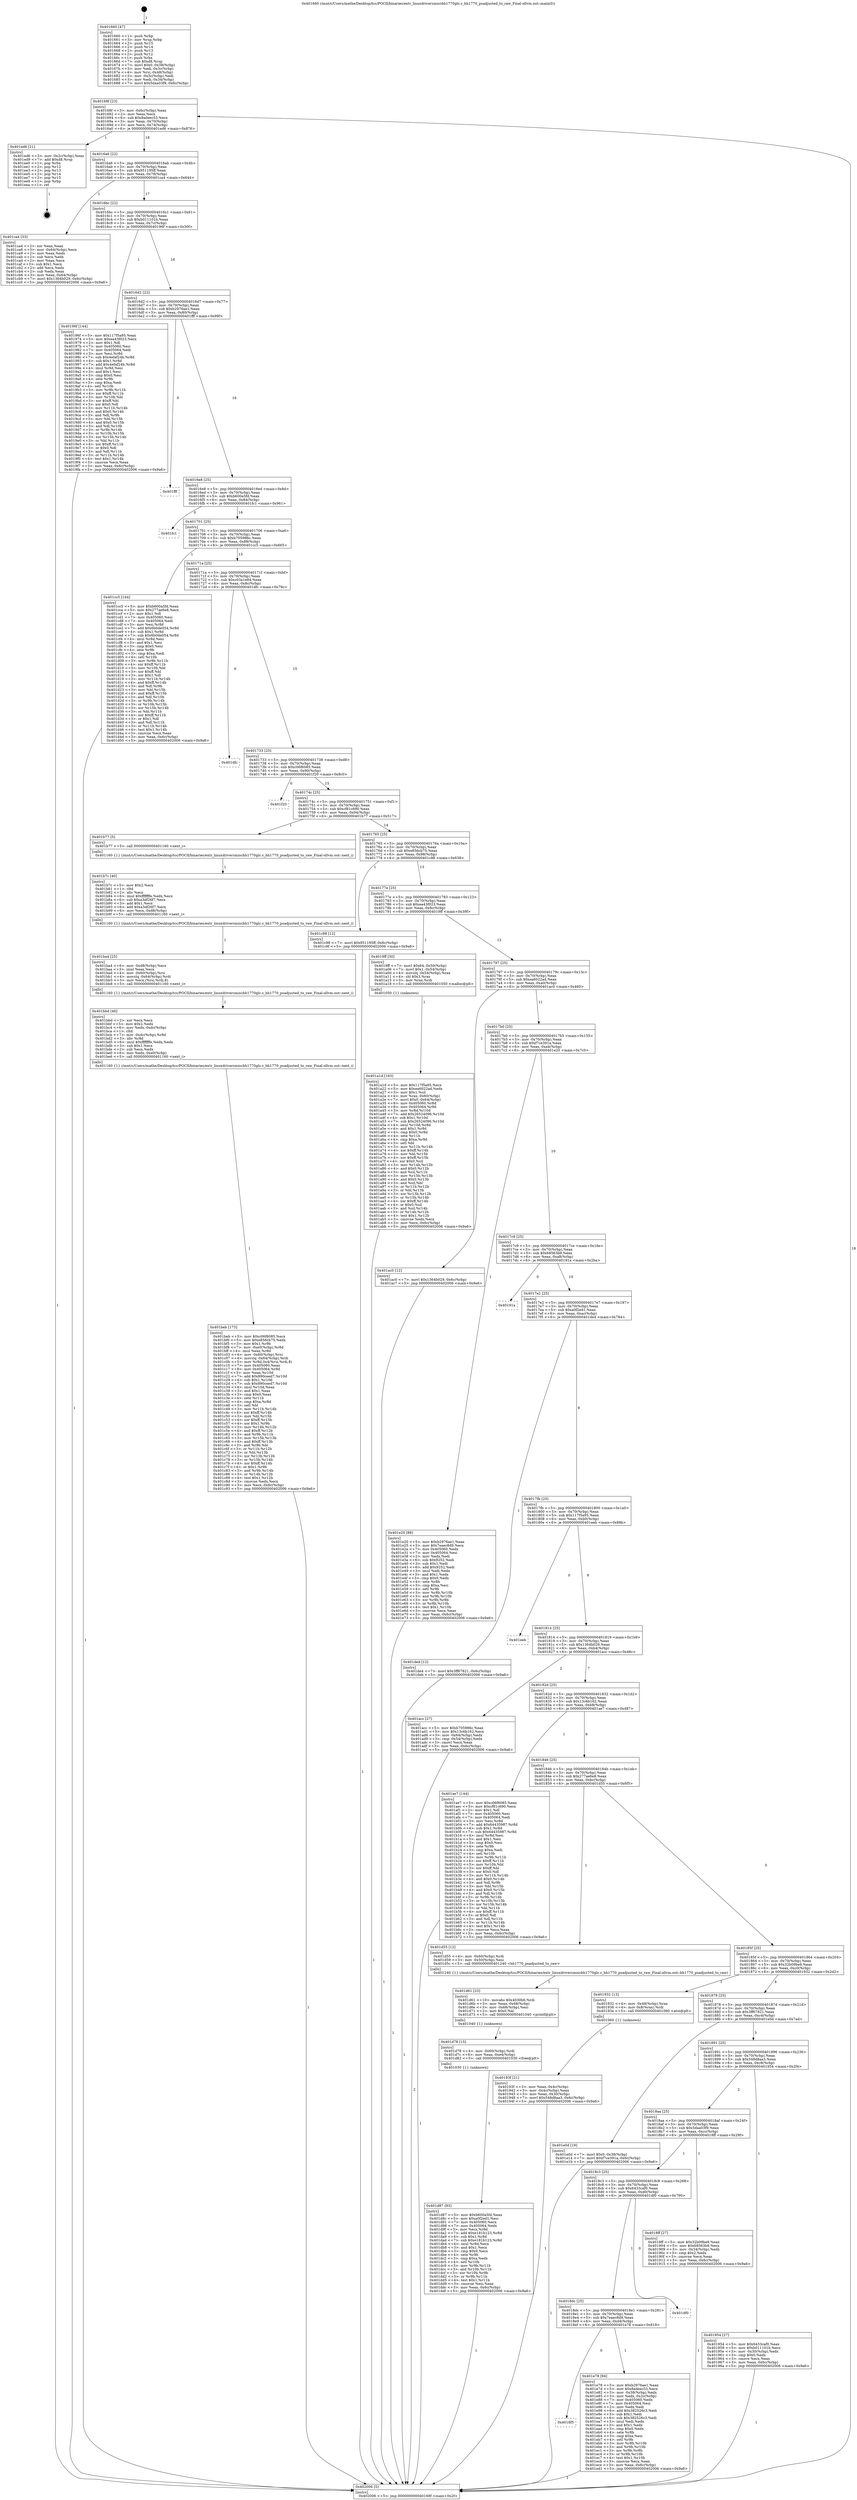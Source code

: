 digraph "0x401660" {
  label = "0x401660 (/mnt/c/Users/mathe/Desktop/tcc/POCII/binaries/extr_linuxdriversmiscbh1770glc.c_bh1770_psadjusted_to_raw_Final-ollvm.out::main(0))"
  labelloc = "t"
  node[shape=record]

  Entry [label="",width=0.3,height=0.3,shape=circle,fillcolor=black,style=filled]
  "0x40168f" [label="{
     0x40168f [23]\l
     | [instrs]\l
     &nbsp;&nbsp;0x40168f \<+3\>: mov -0x6c(%rbp),%eax\l
     &nbsp;&nbsp;0x401692 \<+2\>: mov %eax,%ecx\l
     &nbsp;&nbsp;0x401694 \<+6\>: sub $0x8adeec53,%ecx\l
     &nbsp;&nbsp;0x40169a \<+3\>: mov %eax,-0x70(%rbp)\l
     &nbsp;&nbsp;0x40169d \<+3\>: mov %ecx,-0x74(%rbp)\l
     &nbsp;&nbsp;0x4016a0 \<+6\>: je 0000000000401ed6 \<main+0x876\>\l
  }"]
  "0x401ed6" [label="{
     0x401ed6 [21]\l
     | [instrs]\l
     &nbsp;&nbsp;0x401ed6 \<+3\>: mov -0x2c(%rbp),%eax\l
     &nbsp;&nbsp;0x401ed9 \<+7\>: add $0xd8,%rsp\l
     &nbsp;&nbsp;0x401ee0 \<+1\>: pop %rbx\l
     &nbsp;&nbsp;0x401ee1 \<+2\>: pop %r12\l
     &nbsp;&nbsp;0x401ee3 \<+2\>: pop %r13\l
     &nbsp;&nbsp;0x401ee5 \<+2\>: pop %r14\l
     &nbsp;&nbsp;0x401ee7 \<+2\>: pop %r15\l
     &nbsp;&nbsp;0x401ee9 \<+1\>: pop %rbp\l
     &nbsp;&nbsp;0x401eea \<+1\>: ret\l
  }"]
  "0x4016a6" [label="{
     0x4016a6 [22]\l
     | [instrs]\l
     &nbsp;&nbsp;0x4016a6 \<+5\>: jmp 00000000004016ab \<main+0x4b\>\l
     &nbsp;&nbsp;0x4016ab \<+3\>: mov -0x70(%rbp),%eax\l
     &nbsp;&nbsp;0x4016ae \<+5\>: sub $0x951195ff,%eax\l
     &nbsp;&nbsp;0x4016b3 \<+3\>: mov %eax,-0x78(%rbp)\l
     &nbsp;&nbsp;0x4016b6 \<+6\>: je 0000000000401ca4 \<main+0x644\>\l
  }"]
  Exit [label="",width=0.3,height=0.3,shape=circle,fillcolor=black,style=filled,peripheries=2]
  "0x401ca4" [label="{
     0x401ca4 [33]\l
     | [instrs]\l
     &nbsp;&nbsp;0x401ca4 \<+2\>: xor %eax,%eax\l
     &nbsp;&nbsp;0x401ca6 \<+3\>: mov -0x64(%rbp),%ecx\l
     &nbsp;&nbsp;0x401ca9 \<+2\>: mov %eax,%edx\l
     &nbsp;&nbsp;0x401cab \<+2\>: sub %ecx,%edx\l
     &nbsp;&nbsp;0x401cad \<+2\>: mov %eax,%ecx\l
     &nbsp;&nbsp;0x401caf \<+3\>: sub $0x1,%ecx\l
     &nbsp;&nbsp;0x401cb2 \<+2\>: add %ecx,%edx\l
     &nbsp;&nbsp;0x401cb4 \<+2\>: sub %edx,%eax\l
     &nbsp;&nbsp;0x401cb6 \<+3\>: mov %eax,-0x64(%rbp)\l
     &nbsp;&nbsp;0x401cb9 \<+7\>: movl $0x1364b029,-0x6c(%rbp)\l
     &nbsp;&nbsp;0x401cc0 \<+5\>: jmp 0000000000402006 \<main+0x9a6\>\l
  }"]
  "0x4016bc" [label="{
     0x4016bc [22]\l
     | [instrs]\l
     &nbsp;&nbsp;0x4016bc \<+5\>: jmp 00000000004016c1 \<main+0x61\>\l
     &nbsp;&nbsp;0x4016c1 \<+3\>: mov -0x70(%rbp),%eax\l
     &nbsp;&nbsp;0x4016c4 \<+5\>: sub $0xb011101b,%eax\l
     &nbsp;&nbsp;0x4016c9 \<+3\>: mov %eax,-0x7c(%rbp)\l
     &nbsp;&nbsp;0x4016cc \<+6\>: je 000000000040196f \<main+0x30f\>\l
  }"]
  "0x4018f5" [label="{
     0x4018f5\l
  }", style=dashed]
  "0x40196f" [label="{
     0x40196f [144]\l
     | [instrs]\l
     &nbsp;&nbsp;0x40196f \<+5\>: mov $0x117f5a95,%eax\l
     &nbsp;&nbsp;0x401974 \<+5\>: mov $0xea43f023,%ecx\l
     &nbsp;&nbsp;0x401979 \<+2\>: mov $0x1,%dl\l
     &nbsp;&nbsp;0x40197b \<+7\>: mov 0x405060,%esi\l
     &nbsp;&nbsp;0x401982 \<+7\>: mov 0x405064,%edi\l
     &nbsp;&nbsp;0x401989 \<+3\>: mov %esi,%r8d\l
     &nbsp;&nbsp;0x40198c \<+7\>: sub $0x4efaf24b,%r8d\l
     &nbsp;&nbsp;0x401993 \<+4\>: sub $0x1,%r8d\l
     &nbsp;&nbsp;0x401997 \<+7\>: add $0x4efaf24b,%r8d\l
     &nbsp;&nbsp;0x40199e \<+4\>: imul %r8d,%esi\l
     &nbsp;&nbsp;0x4019a2 \<+3\>: and $0x1,%esi\l
     &nbsp;&nbsp;0x4019a5 \<+3\>: cmp $0x0,%esi\l
     &nbsp;&nbsp;0x4019a8 \<+4\>: sete %r9b\l
     &nbsp;&nbsp;0x4019ac \<+3\>: cmp $0xa,%edi\l
     &nbsp;&nbsp;0x4019af \<+4\>: setl %r10b\l
     &nbsp;&nbsp;0x4019b3 \<+3\>: mov %r9b,%r11b\l
     &nbsp;&nbsp;0x4019b6 \<+4\>: xor $0xff,%r11b\l
     &nbsp;&nbsp;0x4019ba \<+3\>: mov %r10b,%bl\l
     &nbsp;&nbsp;0x4019bd \<+3\>: xor $0xff,%bl\l
     &nbsp;&nbsp;0x4019c0 \<+3\>: xor $0x0,%dl\l
     &nbsp;&nbsp;0x4019c3 \<+3\>: mov %r11b,%r14b\l
     &nbsp;&nbsp;0x4019c6 \<+4\>: and $0x0,%r14b\l
     &nbsp;&nbsp;0x4019ca \<+3\>: and %dl,%r9b\l
     &nbsp;&nbsp;0x4019cd \<+3\>: mov %bl,%r15b\l
     &nbsp;&nbsp;0x4019d0 \<+4\>: and $0x0,%r15b\l
     &nbsp;&nbsp;0x4019d4 \<+3\>: and %dl,%r10b\l
     &nbsp;&nbsp;0x4019d7 \<+3\>: or %r9b,%r14b\l
     &nbsp;&nbsp;0x4019da \<+3\>: or %r10b,%r15b\l
     &nbsp;&nbsp;0x4019dd \<+3\>: xor %r15b,%r14b\l
     &nbsp;&nbsp;0x4019e0 \<+3\>: or %bl,%r11b\l
     &nbsp;&nbsp;0x4019e3 \<+4\>: xor $0xff,%r11b\l
     &nbsp;&nbsp;0x4019e7 \<+3\>: or $0x0,%dl\l
     &nbsp;&nbsp;0x4019ea \<+3\>: and %dl,%r11b\l
     &nbsp;&nbsp;0x4019ed \<+3\>: or %r11b,%r14b\l
     &nbsp;&nbsp;0x4019f0 \<+4\>: test $0x1,%r14b\l
     &nbsp;&nbsp;0x4019f4 \<+3\>: cmovne %ecx,%eax\l
     &nbsp;&nbsp;0x4019f7 \<+3\>: mov %eax,-0x6c(%rbp)\l
     &nbsp;&nbsp;0x4019fa \<+5\>: jmp 0000000000402006 \<main+0x9a6\>\l
  }"]
  "0x4016d2" [label="{
     0x4016d2 [22]\l
     | [instrs]\l
     &nbsp;&nbsp;0x4016d2 \<+5\>: jmp 00000000004016d7 \<main+0x77\>\l
     &nbsp;&nbsp;0x4016d7 \<+3\>: mov -0x70(%rbp),%eax\l
     &nbsp;&nbsp;0x4016da \<+5\>: sub $0xb2976ae1,%eax\l
     &nbsp;&nbsp;0x4016df \<+3\>: mov %eax,-0x80(%rbp)\l
     &nbsp;&nbsp;0x4016e2 \<+6\>: je 0000000000401fff \<main+0x99f\>\l
  }"]
  "0x401e78" [label="{
     0x401e78 [94]\l
     | [instrs]\l
     &nbsp;&nbsp;0x401e78 \<+5\>: mov $0xb2976ae1,%eax\l
     &nbsp;&nbsp;0x401e7d \<+5\>: mov $0x8adeec53,%ecx\l
     &nbsp;&nbsp;0x401e82 \<+3\>: mov -0x38(%rbp),%edx\l
     &nbsp;&nbsp;0x401e85 \<+3\>: mov %edx,-0x2c(%rbp)\l
     &nbsp;&nbsp;0x401e88 \<+7\>: mov 0x405060,%edx\l
     &nbsp;&nbsp;0x401e8f \<+7\>: mov 0x405064,%esi\l
     &nbsp;&nbsp;0x401e96 \<+2\>: mov %edx,%edi\l
     &nbsp;&nbsp;0x401e98 \<+6\>: add $0x382526c3,%edi\l
     &nbsp;&nbsp;0x401e9e \<+3\>: sub $0x1,%edi\l
     &nbsp;&nbsp;0x401ea1 \<+6\>: sub $0x382526c3,%edi\l
     &nbsp;&nbsp;0x401ea7 \<+3\>: imul %edi,%edx\l
     &nbsp;&nbsp;0x401eaa \<+3\>: and $0x1,%edx\l
     &nbsp;&nbsp;0x401ead \<+3\>: cmp $0x0,%edx\l
     &nbsp;&nbsp;0x401eb0 \<+4\>: sete %r8b\l
     &nbsp;&nbsp;0x401eb4 \<+3\>: cmp $0xa,%esi\l
     &nbsp;&nbsp;0x401eb7 \<+4\>: setl %r9b\l
     &nbsp;&nbsp;0x401ebb \<+3\>: mov %r8b,%r10b\l
     &nbsp;&nbsp;0x401ebe \<+3\>: and %r9b,%r10b\l
     &nbsp;&nbsp;0x401ec1 \<+3\>: xor %r9b,%r8b\l
     &nbsp;&nbsp;0x401ec4 \<+3\>: or %r8b,%r10b\l
     &nbsp;&nbsp;0x401ec7 \<+4\>: test $0x1,%r10b\l
     &nbsp;&nbsp;0x401ecb \<+3\>: cmovne %ecx,%eax\l
     &nbsp;&nbsp;0x401ece \<+3\>: mov %eax,-0x6c(%rbp)\l
     &nbsp;&nbsp;0x401ed1 \<+5\>: jmp 0000000000402006 \<main+0x9a6\>\l
  }"]
  "0x401fff" [label="{
     0x401fff\l
  }", style=dashed]
  "0x4016e8" [label="{
     0x4016e8 [25]\l
     | [instrs]\l
     &nbsp;&nbsp;0x4016e8 \<+5\>: jmp 00000000004016ed \<main+0x8d\>\l
     &nbsp;&nbsp;0x4016ed \<+3\>: mov -0x70(%rbp),%eax\l
     &nbsp;&nbsp;0x4016f0 \<+5\>: sub $0xb600a5fd,%eax\l
     &nbsp;&nbsp;0x4016f5 \<+6\>: mov %eax,-0x84(%rbp)\l
     &nbsp;&nbsp;0x4016fb \<+6\>: je 0000000000401fc1 \<main+0x961\>\l
  }"]
  "0x4018dc" [label="{
     0x4018dc [25]\l
     | [instrs]\l
     &nbsp;&nbsp;0x4018dc \<+5\>: jmp 00000000004018e1 \<main+0x281\>\l
     &nbsp;&nbsp;0x4018e1 \<+3\>: mov -0x70(%rbp),%eax\l
     &nbsp;&nbsp;0x4018e4 \<+5\>: sub $0x7eaec8d9,%eax\l
     &nbsp;&nbsp;0x4018e9 \<+6\>: mov %eax,-0xd4(%rbp)\l
     &nbsp;&nbsp;0x4018ef \<+6\>: je 0000000000401e78 \<main+0x818\>\l
  }"]
  "0x401fc1" [label="{
     0x401fc1\l
  }", style=dashed]
  "0x401701" [label="{
     0x401701 [25]\l
     | [instrs]\l
     &nbsp;&nbsp;0x401701 \<+5\>: jmp 0000000000401706 \<main+0xa6\>\l
     &nbsp;&nbsp;0x401706 \<+3\>: mov -0x70(%rbp),%eax\l
     &nbsp;&nbsp;0x401709 \<+5\>: sub $0xb705986c,%eax\l
     &nbsp;&nbsp;0x40170e \<+6\>: mov %eax,-0x88(%rbp)\l
     &nbsp;&nbsp;0x401714 \<+6\>: je 0000000000401cc5 \<main+0x665\>\l
  }"]
  "0x401df0" [label="{
     0x401df0\l
  }", style=dashed]
  "0x401cc5" [label="{
     0x401cc5 [144]\l
     | [instrs]\l
     &nbsp;&nbsp;0x401cc5 \<+5\>: mov $0xb600a5fd,%eax\l
     &nbsp;&nbsp;0x401cca \<+5\>: mov $0x277ae6e8,%ecx\l
     &nbsp;&nbsp;0x401ccf \<+2\>: mov $0x1,%dl\l
     &nbsp;&nbsp;0x401cd1 \<+7\>: mov 0x405060,%esi\l
     &nbsp;&nbsp;0x401cd8 \<+7\>: mov 0x405064,%edi\l
     &nbsp;&nbsp;0x401cdf \<+3\>: mov %esi,%r8d\l
     &nbsp;&nbsp;0x401ce2 \<+7\>: add $0x6b0de054,%r8d\l
     &nbsp;&nbsp;0x401ce9 \<+4\>: sub $0x1,%r8d\l
     &nbsp;&nbsp;0x401ced \<+7\>: sub $0x6b0de054,%r8d\l
     &nbsp;&nbsp;0x401cf4 \<+4\>: imul %r8d,%esi\l
     &nbsp;&nbsp;0x401cf8 \<+3\>: and $0x1,%esi\l
     &nbsp;&nbsp;0x401cfb \<+3\>: cmp $0x0,%esi\l
     &nbsp;&nbsp;0x401cfe \<+4\>: sete %r9b\l
     &nbsp;&nbsp;0x401d02 \<+3\>: cmp $0xa,%edi\l
     &nbsp;&nbsp;0x401d05 \<+4\>: setl %r10b\l
     &nbsp;&nbsp;0x401d09 \<+3\>: mov %r9b,%r11b\l
     &nbsp;&nbsp;0x401d0c \<+4\>: xor $0xff,%r11b\l
     &nbsp;&nbsp;0x401d10 \<+3\>: mov %r10b,%bl\l
     &nbsp;&nbsp;0x401d13 \<+3\>: xor $0xff,%bl\l
     &nbsp;&nbsp;0x401d16 \<+3\>: xor $0x1,%dl\l
     &nbsp;&nbsp;0x401d19 \<+3\>: mov %r11b,%r14b\l
     &nbsp;&nbsp;0x401d1c \<+4\>: and $0xff,%r14b\l
     &nbsp;&nbsp;0x401d20 \<+3\>: and %dl,%r9b\l
     &nbsp;&nbsp;0x401d23 \<+3\>: mov %bl,%r15b\l
     &nbsp;&nbsp;0x401d26 \<+4\>: and $0xff,%r15b\l
     &nbsp;&nbsp;0x401d2a \<+3\>: and %dl,%r10b\l
     &nbsp;&nbsp;0x401d2d \<+3\>: or %r9b,%r14b\l
     &nbsp;&nbsp;0x401d30 \<+3\>: or %r10b,%r15b\l
     &nbsp;&nbsp;0x401d33 \<+3\>: xor %r15b,%r14b\l
     &nbsp;&nbsp;0x401d36 \<+3\>: or %bl,%r11b\l
     &nbsp;&nbsp;0x401d39 \<+4\>: xor $0xff,%r11b\l
     &nbsp;&nbsp;0x401d3d \<+3\>: or $0x1,%dl\l
     &nbsp;&nbsp;0x401d40 \<+3\>: and %dl,%r11b\l
     &nbsp;&nbsp;0x401d43 \<+3\>: or %r11b,%r14b\l
     &nbsp;&nbsp;0x401d46 \<+4\>: test $0x1,%r14b\l
     &nbsp;&nbsp;0x401d4a \<+3\>: cmovne %ecx,%eax\l
     &nbsp;&nbsp;0x401d4d \<+3\>: mov %eax,-0x6c(%rbp)\l
     &nbsp;&nbsp;0x401d50 \<+5\>: jmp 0000000000402006 \<main+0x9a6\>\l
  }"]
  "0x40171a" [label="{
     0x40171a [25]\l
     | [instrs]\l
     &nbsp;&nbsp;0x40171a \<+5\>: jmp 000000000040171f \<main+0xbf\>\l
     &nbsp;&nbsp;0x40171f \<+3\>: mov -0x70(%rbp),%eax\l
     &nbsp;&nbsp;0x401722 \<+5\>: sub $0xc03a1e84,%eax\l
     &nbsp;&nbsp;0x401727 \<+6\>: mov %eax,-0x8c(%rbp)\l
     &nbsp;&nbsp;0x40172d \<+6\>: je 0000000000401dfc \<main+0x79c\>\l
  }"]
  "0x401d87" [label="{
     0x401d87 [93]\l
     | [instrs]\l
     &nbsp;&nbsp;0x401d87 \<+5\>: mov $0xb600a5fd,%eax\l
     &nbsp;&nbsp;0x401d8c \<+5\>: mov $0xa0f2ed1,%esi\l
     &nbsp;&nbsp;0x401d91 \<+7\>: mov 0x405060,%ecx\l
     &nbsp;&nbsp;0x401d98 \<+7\>: mov 0x405064,%edx\l
     &nbsp;&nbsp;0x401d9f \<+3\>: mov %ecx,%r8d\l
     &nbsp;&nbsp;0x401da2 \<+7\>: add $0xe181b123,%r8d\l
     &nbsp;&nbsp;0x401da9 \<+4\>: sub $0x1,%r8d\l
     &nbsp;&nbsp;0x401dad \<+7\>: sub $0xe181b123,%r8d\l
     &nbsp;&nbsp;0x401db4 \<+4\>: imul %r8d,%ecx\l
     &nbsp;&nbsp;0x401db8 \<+3\>: and $0x1,%ecx\l
     &nbsp;&nbsp;0x401dbb \<+3\>: cmp $0x0,%ecx\l
     &nbsp;&nbsp;0x401dbe \<+4\>: sete %r9b\l
     &nbsp;&nbsp;0x401dc2 \<+3\>: cmp $0xa,%edx\l
     &nbsp;&nbsp;0x401dc5 \<+4\>: setl %r10b\l
     &nbsp;&nbsp;0x401dc9 \<+3\>: mov %r9b,%r11b\l
     &nbsp;&nbsp;0x401dcc \<+3\>: and %r10b,%r11b\l
     &nbsp;&nbsp;0x401dcf \<+3\>: xor %r10b,%r9b\l
     &nbsp;&nbsp;0x401dd2 \<+3\>: or %r9b,%r11b\l
     &nbsp;&nbsp;0x401dd5 \<+4\>: test $0x1,%r11b\l
     &nbsp;&nbsp;0x401dd9 \<+3\>: cmovne %esi,%eax\l
     &nbsp;&nbsp;0x401ddc \<+3\>: mov %eax,-0x6c(%rbp)\l
     &nbsp;&nbsp;0x401ddf \<+5\>: jmp 0000000000402006 \<main+0x9a6\>\l
  }"]
  "0x401dfc" [label="{
     0x401dfc\l
  }", style=dashed]
  "0x401733" [label="{
     0x401733 [25]\l
     | [instrs]\l
     &nbsp;&nbsp;0x401733 \<+5\>: jmp 0000000000401738 \<main+0xd8\>\l
     &nbsp;&nbsp;0x401738 \<+3\>: mov -0x70(%rbp),%eax\l
     &nbsp;&nbsp;0x40173b \<+5\>: sub $0xc06f6085,%eax\l
     &nbsp;&nbsp;0x401740 \<+6\>: mov %eax,-0x90(%rbp)\l
     &nbsp;&nbsp;0x401746 \<+6\>: je 0000000000401f20 \<main+0x8c0\>\l
  }"]
  "0x401d78" [label="{
     0x401d78 [15]\l
     | [instrs]\l
     &nbsp;&nbsp;0x401d78 \<+4\>: mov -0x60(%rbp),%rdi\l
     &nbsp;&nbsp;0x401d7c \<+6\>: mov %eax,-0xe4(%rbp)\l
     &nbsp;&nbsp;0x401d82 \<+5\>: call 0000000000401030 \<free@plt\>\l
     | [calls]\l
     &nbsp;&nbsp;0x401030 \{1\} (unknown)\l
  }"]
  "0x401f20" [label="{
     0x401f20\l
  }", style=dashed]
  "0x40174c" [label="{
     0x40174c [25]\l
     | [instrs]\l
     &nbsp;&nbsp;0x40174c \<+5\>: jmp 0000000000401751 \<main+0xf1\>\l
     &nbsp;&nbsp;0x401751 \<+3\>: mov -0x70(%rbp),%eax\l
     &nbsp;&nbsp;0x401754 \<+5\>: sub $0xcf81c690,%eax\l
     &nbsp;&nbsp;0x401759 \<+6\>: mov %eax,-0x94(%rbp)\l
     &nbsp;&nbsp;0x40175f \<+6\>: je 0000000000401b77 \<main+0x517\>\l
  }"]
  "0x401d61" [label="{
     0x401d61 [23]\l
     | [instrs]\l
     &nbsp;&nbsp;0x401d61 \<+10\>: movabs $0x4030b6,%rdi\l
     &nbsp;&nbsp;0x401d6b \<+3\>: mov %eax,-0x68(%rbp)\l
     &nbsp;&nbsp;0x401d6e \<+3\>: mov -0x68(%rbp),%esi\l
     &nbsp;&nbsp;0x401d71 \<+2\>: mov $0x0,%al\l
     &nbsp;&nbsp;0x401d73 \<+5\>: call 0000000000401040 \<printf@plt\>\l
     | [calls]\l
     &nbsp;&nbsp;0x401040 \{1\} (unknown)\l
  }"]
  "0x401b77" [label="{
     0x401b77 [5]\l
     | [instrs]\l
     &nbsp;&nbsp;0x401b77 \<+5\>: call 0000000000401160 \<next_i\>\l
     | [calls]\l
     &nbsp;&nbsp;0x401160 \{1\} (/mnt/c/Users/mathe/Desktop/tcc/POCII/binaries/extr_linuxdriversmiscbh1770glc.c_bh1770_psadjusted_to_raw_Final-ollvm.out::next_i)\l
  }"]
  "0x401765" [label="{
     0x401765 [25]\l
     | [instrs]\l
     &nbsp;&nbsp;0x401765 \<+5\>: jmp 000000000040176a \<main+0x10a\>\l
     &nbsp;&nbsp;0x40176a \<+3\>: mov -0x70(%rbp),%eax\l
     &nbsp;&nbsp;0x40176d \<+5\>: sub $0xe856cb75,%eax\l
     &nbsp;&nbsp;0x401772 \<+6\>: mov %eax,-0x98(%rbp)\l
     &nbsp;&nbsp;0x401778 \<+6\>: je 0000000000401c98 \<main+0x638\>\l
  }"]
  "0x401beb" [label="{
     0x401beb [173]\l
     | [instrs]\l
     &nbsp;&nbsp;0x401beb \<+5\>: mov $0xc06f6085,%ecx\l
     &nbsp;&nbsp;0x401bf0 \<+5\>: mov $0xe856cb75,%edx\l
     &nbsp;&nbsp;0x401bf5 \<+3\>: mov $0x1,%r9b\l
     &nbsp;&nbsp;0x401bf8 \<+7\>: mov -0xe0(%rbp),%r8d\l
     &nbsp;&nbsp;0x401bff \<+4\>: imul %eax,%r8d\l
     &nbsp;&nbsp;0x401c03 \<+4\>: mov -0x60(%rbp),%rsi\l
     &nbsp;&nbsp;0x401c07 \<+4\>: movslq -0x64(%rbp),%rdi\l
     &nbsp;&nbsp;0x401c0b \<+5\>: mov %r8d,0x4(%rsi,%rdi,8)\l
     &nbsp;&nbsp;0x401c10 \<+7\>: mov 0x405060,%eax\l
     &nbsp;&nbsp;0x401c17 \<+8\>: mov 0x405064,%r8d\l
     &nbsp;&nbsp;0x401c1f \<+3\>: mov %eax,%r10d\l
     &nbsp;&nbsp;0x401c22 \<+7\>: add $0x890ceed7,%r10d\l
     &nbsp;&nbsp;0x401c29 \<+4\>: sub $0x1,%r10d\l
     &nbsp;&nbsp;0x401c2d \<+7\>: sub $0x890ceed7,%r10d\l
     &nbsp;&nbsp;0x401c34 \<+4\>: imul %r10d,%eax\l
     &nbsp;&nbsp;0x401c38 \<+3\>: and $0x1,%eax\l
     &nbsp;&nbsp;0x401c3b \<+3\>: cmp $0x0,%eax\l
     &nbsp;&nbsp;0x401c3e \<+4\>: sete %r11b\l
     &nbsp;&nbsp;0x401c42 \<+4\>: cmp $0xa,%r8d\l
     &nbsp;&nbsp;0x401c46 \<+3\>: setl %bl\l
     &nbsp;&nbsp;0x401c49 \<+3\>: mov %r11b,%r14b\l
     &nbsp;&nbsp;0x401c4c \<+4\>: xor $0xff,%r14b\l
     &nbsp;&nbsp;0x401c50 \<+3\>: mov %bl,%r15b\l
     &nbsp;&nbsp;0x401c53 \<+4\>: xor $0xff,%r15b\l
     &nbsp;&nbsp;0x401c57 \<+4\>: xor $0x1,%r9b\l
     &nbsp;&nbsp;0x401c5b \<+3\>: mov %r14b,%r12b\l
     &nbsp;&nbsp;0x401c5e \<+4\>: and $0xff,%r12b\l
     &nbsp;&nbsp;0x401c62 \<+3\>: and %r9b,%r11b\l
     &nbsp;&nbsp;0x401c65 \<+3\>: mov %r15b,%r13b\l
     &nbsp;&nbsp;0x401c68 \<+4\>: and $0xff,%r13b\l
     &nbsp;&nbsp;0x401c6c \<+3\>: and %r9b,%bl\l
     &nbsp;&nbsp;0x401c6f \<+3\>: or %r11b,%r12b\l
     &nbsp;&nbsp;0x401c72 \<+3\>: or %bl,%r13b\l
     &nbsp;&nbsp;0x401c75 \<+3\>: xor %r13b,%r12b\l
     &nbsp;&nbsp;0x401c78 \<+3\>: or %r15b,%r14b\l
     &nbsp;&nbsp;0x401c7b \<+4\>: xor $0xff,%r14b\l
     &nbsp;&nbsp;0x401c7f \<+4\>: or $0x1,%r9b\l
     &nbsp;&nbsp;0x401c83 \<+3\>: and %r9b,%r14b\l
     &nbsp;&nbsp;0x401c86 \<+3\>: or %r14b,%r12b\l
     &nbsp;&nbsp;0x401c89 \<+4\>: test $0x1,%r12b\l
     &nbsp;&nbsp;0x401c8d \<+3\>: cmovne %edx,%ecx\l
     &nbsp;&nbsp;0x401c90 \<+3\>: mov %ecx,-0x6c(%rbp)\l
     &nbsp;&nbsp;0x401c93 \<+5\>: jmp 0000000000402006 \<main+0x9a6\>\l
  }"]
  "0x401c98" [label="{
     0x401c98 [12]\l
     | [instrs]\l
     &nbsp;&nbsp;0x401c98 \<+7\>: movl $0x951195ff,-0x6c(%rbp)\l
     &nbsp;&nbsp;0x401c9f \<+5\>: jmp 0000000000402006 \<main+0x9a6\>\l
  }"]
  "0x40177e" [label="{
     0x40177e [25]\l
     | [instrs]\l
     &nbsp;&nbsp;0x40177e \<+5\>: jmp 0000000000401783 \<main+0x123\>\l
     &nbsp;&nbsp;0x401783 \<+3\>: mov -0x70(%rbp),%eax\l
     &nbsp;&nbsp;0x401786 \<+5\>: sub $0xea43f023,%eax\l
     &nbsp;&nbsp;0x40178b \<+6\>: mov %eax,-0x9c(%rbp)\l
     &nbsp;&nbsp;0x401791 \<+6\>: je 00000000004019ff \<main+0x39f\>\l
  }"]
  "0x401bbd" [label="{
     0x401bbd [46]\l
     | [instrs]\l
     &nbsp;&nbsp;0x401bbd \<+2\>: xor %ecx,%ecx\l
     &nbsp;&nbsp;0x401bbf \<+5\>: mov $0x2,%edx\l
     &nbsp;&nbsp;0x401bc4 \<+6\>: mov %edx,-0xdc(%rbp)\l
     &nbsp;&nbsp;0x401bca \<+1\>: cltd\l
     &nbsp;&nbsp;0x401bcb \<+7\>: mov -0xdc(%rbp),%r8d\l
     &nbsp;&nbsp;0x401bd2 \<+3\>: idiv %r8d\l
     &nbsp;&nbsp;0x401bd5 \<+6\>: imul $0xfffffffe,%edx,%edx\l
     &nbsp;&nbsp;0x401bdb \<+3\>: sub $0x1,%ecx\l
     &nbsp;&nbsp;0x401bde \<+2\>: sub %ecx,%edx\l
     &nbsp;&nbsp;0x401be0 \<+6\>: mov %edx,-0xe0(%rbp)\l
     &nbsp;&nbsp;0x401be6 \<+5\>: call 0000000000401160 \<next_i\>\l
     | [calls]\l
     &nbsp;&nbsp;0x401160 \{1\} (/mnt/c/Users/mathe/Desktop/tcc/POCII/binaries/extr_linuxdriversmiscbh1770glc.c_bh1770_psadjusted_to_raw_Final-ollvm.out::next_i)\l
  }"]
  "0x4019ff" [label="{
     0x4019ff [30]\l
     | [instrs]\l
     &nbsp;&nbsp;0x4019ff \<+7\>: movl $0x64,-0x50(%rbp)\l
     &nbsp;&nbsp;0x401a06 \<+7\>: movl $0x1,-0x54(%rbp)\l
     &nbsp;&nbsp;0x401a0d \<+4\>: movslq -0x54(%rbp),%rax\l
     &nbsp;&nbsp;0x401a11 \<+4\>: shl $0x3,%rax\l
     &nbsp;&nbsp;0x401a15 \<+3\>: mov %rax,%rdi\l
     &nbsp;&nbsp;0x401a18 \<+5\>: call 0000000000401050 \<malloc@plt\>\l
     | [calls]\l
     &nbsp;&nbsp;0x401050 \{1\} (unknown)\l
  }"]
  "0x401797" [label="{
     0x401797 [25]\l
     | [instrs]\l
     &nbsp;&nbsp;0x401797 \<+5\>: jmp 000000000040179c \<main+0x13c\>\l
     &nbsp;&nbsp;0x40179c \<+3\>: mov -0x70(%rbp),%eax\l
     &nbsp;&nbsp;0x40179f \<+5\>: sub $0xea6022ad,%eax\l
     &nbsp;&nbsp;0x4017a4 \<+6\>: mov %eax,-0xa0(%rbp)\l
     &nbsp;&nbsp;0x4017aa \<+6\>: je 0000000000401ac0 \<main+0x460\>\l
  }"]
  "0x401ba4" [label="{
     0x401ba4 [25]\l
     | [instrs]\l
     &nbsp;&nbsp;0x401ba4 \<+6\>: mov -0xd8(%rbp),%ecx\l
     &nbsp;&nbsp;0x401baa \<+3\>: imul %eax,%ecx\l
     &nbsp;&nbsp;0x401bad \<+4\>: mov -0x60(%rbp),%rsi\l
     &nbsp;&nbsp;0x401bb1 \<+4\>: movslq -0x64(%rbp),%rdi\l
     &nbsp;&nbsp;0x401bb5 \<+3\>: mov %ecx,(%rsi,%rdi,8)\l
     &nbsp;&nbsp;0x401bb8 \<+5\>: call 0000000000401160 \<next_i\>\l
     | [calls]\l
     &nbsp;&nbsp;0x401160 \{1\} (/mnt/c/Users/mathe/Desktop/tcc/POCII/binaries/extr_linuxdriversmiscbh1770glc.c_bh1770_psadjusted_to_raw_Final-ollvm.out::next_i)\l
  }"]
  "0x401ac0" [label="{
     0x401ac0 [12]\l
     | [instrs]\l
     &nbsp;&nbsp;0x401ac0 \<+7\>: movl $0x1364b029,-0x6c(%rbp)\l
     &nbsp;&nbsp;0x401ac7 \<+5\>: jmp 0000000000402006 \<main+0x9a6\>\l
  }"]
  "0x4017b0" [label="{
     0x4017b0 [25]\l
     | [instrs]\l
     &nbsp;&nbsp;0x4017b0 \<+5\>: jmp 00000000004017b5 \<main+0x155\>\l
     &nbsp;&nbsp;0x4017b5 \<+3\>: mov -0x70(%rbp),%eax\l
     &nbsp;&nbsp;0x4017b8 \<+5\>: sub $0xf7ce391a,%eax\l
     &nbsp;&nbsp;0x4017bd \<+6\>: mov %eax,-0xa4(%rbp)\l
     &nbsp;&nbsp;0x4017c3 \<+6\>: je 0000000000401e20 \<main+0x7c0\>\l
  }"]
  "0x401b7c" [label="{
     0x401b7c [40]\l
     | [instrs]\l
     &nbsp;&nbsp;0x401b7c \<+5\>: mov $0x2,%ecx\l
     &nbsp;&nbsp;0x401b81 \<+1\>: cltd\l
     &nbsp;&nbsp;0x401b82 \<+2\>: idiv %ecx\l
     &nbsp;&nbsp;0x401b84 \<+6\>: imul $0xfffffffe,%edx,%ecx\l
     &nbsp;&nbsp;0x401b8a \<+6\>: sub $0xa3df26f7,%ecx\l
     &nbsp;&nbsp;0x401b90 \<+3\>: add $0x1,%ecx\l
     &nbsp;&nbsp;0x401b93 \<+6\>: add $0xa3df26f7,%ecx\l
     &nbsp;&nbsp;0x401b99 \<+6\>: mov %ecx,-0xd8(%rbp)\l
     &nbsp;&nbsp;0x401b9f \<+5\>: call 0000000000401160 \<next_i\>\l
     | [calls]\l
     &nbsp;&nbsp;0x401160 \{1\} (/mnt/c/Users/mathe/Desktop/tcc/POCII/binaries/extr_linuxdriversmiscbh1770glc.c_bh1770_psadjusted_to_raw_Final-ollvm.out::next_i)\l
  }"]
  "0x401e20" [label="{
     0x401e20 [88]\l
     | [instrs]\l
     &nbsp;&nbsp;0x401e20 \<+5\>: mov $0xb2976ae1,%eax\l
     &nbsp;&nbsp;0x401e25 \<+5\>: mov $0x7eaec8d9,%ecx\l
     &nbsp;&nbsp;0x401e2a \<+7\>: mov 0x405060,%edx\l
     &nbsp;&nbsp;0x401e31 \<+7\>: mov 0x405064,%esi\l
     &nbsp;&nbsp;0x401e38 \<+2\>: mov %edx,%edi\l
     &nbsp;&nbsp;0x401e3a \<+6\>: sub $0x9252,%edi\l
     &nbsp;&nbsp;0x401e40 \<+3\>: sub $0x1,%edi\l
     &nbsp;&nbsp;0x401e43 \<+6\>: add $0x9252,%edi\l
     &nbsp;&nbsp;0x401e49 \<+3\>: imul %edi,%edx\l
     &nbsp;&nbsp;0x401e4c \<+3\>: and $0x1,%edx\l
     &nbsp;&nbsp;0x401e4f \<+3\>: cmp $0x0,%edx\l
     &nbsp;&nbsp;0x401e52 \<+4\>: sete %r8b\l
     &nbsp;&nbsp;0x401e56 \<+3\>: cmp $0xa,%esi\l
     &nbsp;&nbsp;0x401e59 \<+4\>: setl %r9b\l
     &nbsp;&nbsp;0x401e5d \<+3\>: mov %r8b,%r10b\l
     &nbsp;&nbsp;0x401e60 \<+3\>: and %r9b,%r10b\l
     &nbsp;&nbsp;0x401e63 \<+3\>: xor %r9b,%r8b\l
     &nbsp;&nbsp;0x401e66 \<+3\>: or %r8b,%r10b\l
     &nbsp;&nbsp;0x401e69 \<+4\>: test $0x1,%r10b\l
     &nbsp;&nbsp;0x401e6d \<+3\>: cmovne %ecx,%eax\l
     &nbsp;&nbsp;0x401e70 \<+3\>: mov %eax,-0x6c(%rbp)\l
     &nbsp;&nbsp;0x401e73 \<+5\>: jmp 0000000000402006 \<main+0x9a6\>\l
  }"]
  "0x4017c9" [label="{
     0x4017c9 [25]\l
     | [instrs]\l
     &nbsp;&nbsp;0x4017c9 \<+5\>: jmp 00000000004017ce \<main+0x16e\>\l
     &nbsp;&nbsp;0x4017ce \<+3\>: mov -0x70(%rbp),%eax\l
     &nbsp;&nbsp;0x4017d1 \<+5\>: sub $0x68563b9,%eax\l
     &nbsp;&nbsp;0x4017d6 \<+6\>: mov %eax,-0xa8(%rbp)\l
     &nbsp;&nbsp;0x4017dc \<+6\>: je 000000000040191a \<main+0x2ba\>\l
  }"]
  "0x401a1d" [label="{
     0x401a1d [163]\l
     | [instrs]\l
     &nbsp;&nbsp;0x401a1d \<+5\>: mov $0x117f5a95,%ecx\l
     &nbsp;&nbsp;0x401a22 \<+5\>: mov $0xea6022ad,%edx\l
     &nbsp;&nbsp;0x401a27 \<+3\>: mov $0x1,%sil\l
     &nbsp;&nbsp;0x401a2a \<+4\>: mov %rax,-0x60(%rbp)\l
     &nbsp;&nbsp;0x401a2e \<+7\>: movl $0x0,-0x64(%rbp)\l
     &nbsp;&nbsp;0x401a35 \<+8\>: mov 0x405060,%r8d\l
     &nbsp;&nbsp;0x401a3d \<+8\>: mov 0x405064,%r9d\l
     &nbsp;&nbsp;0x401a45 \<+3\>: mov %r8d,%r10d\l
     &nbsp;&nbsp;0x401a48 \<+7\>: add $0x26524096,%r10d\l
     &nbsp;&nbsp;0x401a4f \<+4\>: sub $0x1,%r10d\l
     &nbsp;&nbsp;0x401a53 \<+7\>: sub $0x26524096,%r10d\l
     &nbsp;&nbsp;0x401a5a \<+4\>: imul %r10d,%r8d\l
     &nbsp;&nbsp;0x401a5e \<+4\>: and $0x1,%r8d\l
     &nbsp;&nbsp;0x401a62 \<+4\>: cmp $0x0,%r8d\l
     &nbsp;&nbsp;0x401a66 \<+4\>: sete %r11b\l
     &nbsp;&nbsp;0x401a6a \<+4\>: cmp $0xa,%r9d\l
     &nbsp;&nbsp;0x401a6e \<+3\>: setl %bl\l
     &nbsp;&nbsp;0x401a71 \<+3\>: mov %r11b,%r14b\l
     &nbsp;&nbsp;0x401a74 \<+4\>: xor $0xff,%r14b\l
     &nbsp;&nbsp;0x401a78 \<+3\>: mov %bl,%r15b\l
     &nbsp;&nbsp;0x401a7b \<+4\>: xor $0xff,%r15b\l
     &nbsp;&nbsp;0x401a7f \<+4\>: xor $0x0,%sil\l
     &nbsp;&nbsp;0x401a83 \<+3\>: mov %r14b,%r12b\l
     &nbsp;&nbsp;0x401a86 \<+4\>: and $0x0,%r12b\l
     &nbsp;&nbsp;0x401a8a \<+3\>: and %sil,%r11b\l
     &nbsp;&nbsp;0x401a8d \<+3\>: mov %r15b,%r13b\l
     &nbsp;&nbsp;0x401a90 \<+4\>: and $0x0,%r13b\l
     &nbsp;&nbsp;0x401a94 \<+3\>: and %sil,%bl\l
     &nbsp;&nbsp;0x401a97 \<+3\>: or %r11b,%r12b\l
     &nbsp;&nbsp;0x401a9a \<+3\>: or %bl,%r13b\l
     &nbsp;&nbsp;0x401a9d \<+3\>: xor %r13b,%r12b\l
     &nbsp;&nbsp;0x401aa0 \<+3\>: or %r15b,%r14b\l
     &nbsp;&nbsp;0x401aa3 \<+4\>: xor $0xff,%r14b\l
     &nbsp;&nbsp;0x401aa7 \<+4\>: or $0x0,%sil\l
     &nbsp;&nbsp;0x401aab \<+3\>: and %sil,%r14b\l
     &nbsp;&nbsp;0x401aae \<+3\>: or %r14b,%r12b\l
     &nbsp;&nbsp;0x401ab1 \<+4\>: test $0x1,%r12b\l
     &nbsp;&nbsp;0x401ab5 \<+3\>: cmovne %edx,%ecx\l
     &nbsp;&nbsp;0x401ab8 \<+3\>: mov %ecx,-0x6c(%rbp)\l
     &nbsp;&nbsp;0x401abb \<+5\>: jmp 0000000000402006 \<main+0x9a6\>\l
  }"]
  "0x40191a" [label="{
     0x40191a\l
  }", style=dashed]
  "0x4017e2" [label="{
     0x4017e2 [25]\l
     | [instrs]\l
     &nbsp;&nbsp;0x4017e2 \<+5\>: jmp 00000000004017e7 \<main+0x187\>\l
     &nbsp;&nbsp;0x4017e7 \<+3\>: mov -0x70(%rbp),%eax\l
     &nbsp;&nbsp;0x4017ea \<+5\>: sub $0xa0f2ed1,%eax\l
     &nbsp;&nbsp;0x4017ef \<+6\>: mov %eax,-0xac(%rbp)\l
     &nbsp;&nbsp;0x4017f5 \<+6\>: je 0000000000401de4 \<main+0x784\>\l
  }"]
  "0x40193f" [label="{
     0x40193f [21]\l
     | [instrs]\l
     &nbsp;&nbsp;0x40193f \<+3\>: mov %eax,-0x4c(%rbp)\l
     &nbsp;&nbsp;0x401942 \<+3\>: mov -0x4c(%rbp),%eax\l
     &nbsp;&nbsp;0x401945 \<+3\>: mov %eax,-0x30(%rbp)\l
     &nbsp;&nbsp;0x401948 \<+7\>: movl $0x548d8aa3,-0x6c(%rbp)\l
     &nbsp;&nbsp;0x40194f \<+5\>: jmp 0000000000402006 \<main+0x9a6\>\l
  }"]
  "0x401de4" [label="{
     0x401de4 [12]\l
     | [instrs]\l
     &nbsp;&nbsp;0x401de4 \<+7\>: movl $0x3ff67821,-0x6c(%rbp)\l
     &nbsp;&nbsp;0x401deb \<+5\>: jmp 0000000000402006 \<main+0x9a6\>\l
  }"]
  "0x4017fb" [label="{
     0x4017fb [25]\l
     | [instrs]\l
     &nbsp;&nbsp;0x4017fb \<+5\>: jmp 0000000000401800 \<main+0x1a0\>\l
     &nbsp;&nbsp;0x401800 \<+3\>: mov -0x70(%rbp),%eax\l
     &nbsp;&nbsp;0x401803 \<+5\>: sub $0x117f5a95,%eax\l
     &nbsp;&nbsp;0x401808 \<+6\>: mov %eax,-0xb0(%rbp)\l
     &nbsp;&nbsp;0x40180e \<+6\>: je 0000000000401eeb \<main+0x88b\>\l
  }"]
  "0x401660" [label="{
     0x401660 [47]\l
     | [instrs]\l
     &nbsp;&nbsp;0x401660 \<+1\>: push %rbp\l
     &nbsp;&nbsp;0x401661 \<+3\>: mov %rsp,%rbp\l
     &nbsp;&nbsp;0x401664 \<+2\>: push %r15\l
     &nbsp;&nbsp;0x401666 \<+2\>: push %r14\l
     &nbsp;&nbsp;0x401668 \<+2\>: push %r13\l
     &nbsp;&nbsp;0x40166a \<+2\>: push %r12\l
     &nbsp;&nbsp;0x40166c \<+1\>: push %rbx\l
     &nbsp;&nbsp;0x40166d \<+7\>: sub $0xd8,%rsp\l
     &nbsp;&nbsp;0x401674 \<+7\>: movl $0x0,-0x38(%rbp)\l
     &nbsp;&nbsp;0x40167b \<+3\>: mov %edi,-0x3c(%rbp)\l
     &nbsp;&nbsp;0x40167e \<+4\>: mov %rsi,-0x48(%rbp)\l
     &nbsp;&nbsp;0x401682 \<+3\>: mov -0x3c(%rbp),%edi\l
     &nbsp;&nbsp;0x401685 \<+3\>: mov %edi,-0x34(%rbp)\l
     &nbsp;&nbsp;0x401688 \<+7\>: movl $0x5daa03f9,-0x6c(%rbp)\l
  }"]
  "0x401eeb" [label="{
     0x401eeb\l
  }", style=dashed]
  "0x401814" [label="{
     0x401814 [25]\l
     | [instrs]\l
     &nbsp;&nbsp;0x401814 \<+5\>: jmp 0000000000401819 \<main+0x1b9\>\l
     &nbsp;&nbsp;0x401819 \<+3\>: mov -0x70(%rbp),%eax\l
     &nbsp;&nbsp;0x40181c \<+5\>: sub $0x1364b029,%eax\l
     &nbsp;&nbsp;0x401821 \<+6\>: mov %eax,-0xb4(%rbp)\l
     &nbsp;&nbsp;0x401827 \<+6\>: je 0000000000401acc \<main+0x46c\>\l
  }"]
  "0x402006" [label="{
     0x402006 [5]\l
     | [instrs]\l
     &nbsp;&nbsp;0x402006 \<+5\>: jmp 000000000040168f \<main+0x2f\>\l
  }"]
  "0x401acc" [label="{
     0x401acc [27]\l
     | [instrs]\l
     &nbsp;&nbsp;0x401acc \<+5\>: mov $0xb705986c,%eax\l
     &nbsp;&nbsp;0x401ad1 \<+5\>: mov $0x13c6b162,%ecx\l
     &nbsp;&nbsp;0x401ad6 \<+3\>: mov -0x64(%rbp),%edx\l
     &nbsp;&nbsp;0x401ad9 \<+3\>: cmp -0x54(%rbp),%edx\l
     &nbsp;&nbsp;0x401adc \<+3\>: cmovl %ecx,%eax\l
     &nbsp;&nbsp;0x401adf \<+3\>: mov %eax,-0x6c(%rbp)\l
     &nbsp;&nbsp;0x401ae2 \<+5\>: jmp 0000000000402006 \<main+0x9a6\>\l
  }"]
  "0x40182d" [label="{
     0x40182d [25]\l
     | [instrs]\l
     &nbsp;&nbsp;0x40182d \<+5\>: jmp 0000000000401832 \<main+0x1d2\>\l
     &nbsp;&nbsp;0x401832 \<+3\>: mov -0x70(%rbp),%eax\l
     &nbsp;&nbsp;0x401835 \<+5\>: sub $0x13c6b162,%eax\l
     &nbsp;&nbsp;0x40183a \<+6\>: mov %eax,-0xb8(%rbp)\l
     &nbsp;&nbsp;0x401840 \<+6\>: je 0000000000401ae7 \<main+0x487\>\l
  }"]
  "0x4018c3" [label="{
     0x4018c3 [25]\l
     | [instrs]\l
     &nbsp;&nbsp;0x4018c3 \<+5\>: jmp 00000000004018c8 \<main+0x268\>\l
     &nbsp;&nbsp;0x4018c8 \<+3\>: mov -0x70(%rbp),%eax\l
     &nbsp;&nbsp;0x4018cb \<+5\>: sub $0x6433caf0,%eax\l
     &nbsp;&nbsp;0x4018d0 \<+6\>: mov %eax,-0xd0(%rbp)\l
     &nbsp;&nbsp;0x4018d6 \<+6\>: je 0000000000401df0 \<main+0x790\>\l
  }"]
  "0x401ae7" [label="{
     0x401ae7 [144]\l
     | [instrs]\l
     &nbsp;&nbsp;0x401ae7 \<+5\>: mov $0xc06f6085,%eax\l
     &nbsp;&nbsp;0x401aec \<+5\>: mov $0xcf81c690,%ecx\l
     &nbsp;&nbsp;0x401af1 \<+2\>: mov $0x1,%dl\l
     &nbsp;&nbsp;0x401af3 \<+7\>: mov 0x405060,%esi\l
     &nbsp;&nbsp;0x401afa \<+7\>: mov 0x405064,%edi\l
     &nbsp;&nbsp;0x401b01 \<+3\>: mov %esi,%r8d\l
     &nbsp;&nbsp;0x401b04 \<+7\>: add $0x64435987,%r8d\l
     &nbsp;&nbsp;0x401b0b \<+4\>: sub $0x1,%r8d\l
     &nbsp;&nbsp;0x401b0f \<+7\>: sub $0x64435987,%r8d\l
     &nbsp;&nbsp;0x401b16 \<+4\>: imul %r8d,%esi\l
     &nbsp;&nbsp;0x401b1a \<+3\>: and $0x1,%esi\l
     &nbsp;&nbsp;0x401b1d \<+3\>: cmp $0x0,%esi\l
     &nbsp;&nbsp;0x401b20 \<+4\>: sete %r9b\l
     &nbsp;&nbsp;0x401b24 \<+3\>: cmp $0xa,%edi\l
     &nbsp;&nbsp;0x401b27 \<+4\>: setl %r10b\l
     &nbsp;&nbsp;0x401b2b \<+3\>: mov %r9b,%r11b\l
     &nbsp;&nbsp;0x401b2e \<+4\>: xor $0xff,%r11b\l
     &nbsp;&nbsp;0x401b32 \<+3\>: mov %r10b,%bl\l
     &nbsp;&nbsp;0x401b35 \<+3\>: xor $0xff,%bl\l
     &nbsp;&nbsp;0x401b38 \<+3\>: xor $0x0,%dl\l
     &nbsp;&nbsp;0x401b3b \<+3\>: mov %r11b,%r14b\l
     &nbsp;&nbsp;0x401b3e \<+4\>: and $0x0,%r14b\l
     &nbsp;&nbsp;0x401b42 \<+3\>: and %dl,%r9b\l
     &nbsp;&nbsp;0x401b45 \<+3\>: mov %bl,%r15b\l
     &nbsp;&nbsp;0x401b48 \<+4\>: and $0x0,%r15b\l
     &nbsp;&nbsp;0x401b4c \<+3\>: and %dl,%r10b\l
     &nbsp;&nbsp;0x401b4f \<+3\>: or %r9b,%r14b\l
     &nbsp;&nbsp;0x401b52 \<+3\>: or %r10b,%r15b\l
     &nbsp;&nbsp;0x401b55 \<+3\>: xor %r15b,%r14b\l
     &nbsp;&nbsp;0x401b58 \<+3\>: or %bl,%r11b\l
     &nbsp;&nbsp;0x401b5b \<+4\>: xor $0xff,%r11b\l
     &nbsp;&nbsp;0x401b5f \<+3\>: or $0x0,%dl\l
     &nbsp;&nbsp;0x401b62 \<+3\>: and %dl,%r11b\l
     &nbsp;&nbsp;0x401b65 \<+3\>: or %r11b,%r14b\l
     &nbsp;&nbsp;0x401b68 \<+4\>: test $0x1,%r14b\l
     &nbsp;&nbsp;0x401b6c \<+3\>: cmovne %ecx,%eax\l
     &nbsp;&nbsp;0x401b6f \<+3\>: mov %eax,-0x6c(%rbp)\l
     &nbsp;&nbsp;0x401b72 \<+5\>: jmp 0000000000402006 \<main+0x9a6\>\l
  }"]
  "0x401846" [label="{
     0x401846 [25]\l
     | [instrs]\l
     &nbsp;&nbsp;0x401846 \<+5\>: jmp 000000000040184b \<main+0x1eb\>\l
     &nbsp;&nbsp;0x40184b \<+3\>: mov -0x70(%rbp),%eax\l
     &nbsp;&nbsp;0x40184e \<+5\>: sub $0x277ae6e8,%eax\l
     &nbsp;&nbsp;0x401853 \<+6\>: mov %eax,-0xbc(%rbp)\l
     &nbsp;&nbsp;0x401859 \<+6\>: je 0000000000401d55 \<main+0x6f5\>\l
  }"]
  "0x4018ff" [label="{
     0x4018ff [27]\l
     | [instrs]\l
     &nbsp;&nbsp;0x4018ff \<+5\>: mov $0x32b09be9,%eax\l
     &nbsp;&nbsp;0x401904 \<+5\>: mov $0x68563b9,%ecx\l
     &nbsp;&nbsp;0x401909 \<+3\>: mov -0x34(%rbp),%edx\l
     &nbsp;&nbsp;0x40190c \<+3\>: cmp $0x2,%edx\l
     &nbsp;&nbsp;0x40190f \<+3\>: cmovne %ecx,%eax\l
     &nbsp;&nbsp;0x401912 \<+3\>: mov %eax,-0x6c(%rbp)\l
     &nbsp;&nbsp;0x401915 \<+5\>: jmp 0000000000402006 \<main+0x9a6\>\l
  }"]
  "0x401d55" [label="{
     0x401d55 [12]\l
     | [instrs]\l
     &nbsp;&nbsp;0x401d55 \<+4\>: mov -0x60(%rbp),%rdi\l
     &nbsp;&nbsp;0x401d59 \<+3\>: mov -0x50(%rbp),%esi\l
     &nbsp;&nbsp;0x401d5c \<+5\>: call 0000000000401240 \<bh1770_psadjusted_to_raw\>\l
     | [calls]\l
     &nbsp;&nbsp;0x401240 \{1\} (/mnt/c/Users/mathe/Desktop/tcc/POCII/binaries/extr_linuxdriversmiscbh1770glc.c_bh1770_psadjusted_to_raw_Final-ollvm.out::bh1770_psadjusted_to_raw)\l
  }"]
  "0x40185f" [label="{
     0x40185f [25]\l
     | [instrs]\l
     &nbsp;&nbsp;0x40185f \<+5\>: jmp 0000000000401864 \<main+0x204\>\l
     &nbsp;&nbsp;0x401864 \<+3\>: mov -0x70(%rbp),%eax\l
     &nbsp;&nbsp;0x401867 \<+5\>: sub $0x32b09be9,%eax\l
     &nbsp;&nbsp;0x40186c \<+6\>: mov %eax,-0xc0(%rbp)\l
     &nbsp;&nbsp;0x401872 \<+6\>: je 0000000000401932 \<main+0x2d2\>\l
  }"]
  "0x4018aa" [label="{
     0x4018aa [25]\l
     | [instrs]\l
     &nbsp;&nbsp;0x4018aa \<+5\>: jmp 00000000004018af \<main+0x24f\>\l
     &nbsp;&nbsp;0x4018af \<+3\>: mov -0x70(%rbp),%eax\l
     &nbsp;&nbsp;0x4018b2 \<+5\>: sub $0x5daa03f9,%eax\l
     &nbsp;&nbsp;0x4018b7 \<+6\>: mov %eax,-0xcc(%rbp)\l
     &nbsp;&nbsp;0x4018bd \<+6\>: je 00000000004018ff \<main+0x29f\>\l
  }"]
  "0x401932" [label="{
     0x401932 [13]\l
     | [instrs]\l
     &nbsp;&nbsp;0x401932 \<+4\>: mov -0x48(%rbp),%rax\l
     &nbsp;&nbsp;0x401936 \<+4\>: mov 0x8(%rax),%rdi\l
     &nbsp;&nbsp;0x40193a \<+5\>: call 0000000000401060 \<atoi@plt\>\l
     | [calls]\l
     &nbsp;&nbsp;0x401060 \{1\} (unknown)\l
  }"]
  "0x401878" [label="{
     0x401878 [25]\l
     | [instrs]\l
     &nbsp;&nbsp;0x401878 \<+5\>: jmp 000000000040187d \<main+0x21d\>\l
     &nbsp;&nbsp;0x40187d \<+3\>: mov -0x70(%rbp),%eax\l
     &nbsp;&nbsp;0x401880 \<+5\>: sub $0x3ff67821,%eax\l
     &nbsp;&nbsp;0x401885 \<+6\>: mov %eax,-0xc4(%rbp)\l
     &nbsp;&nbsp;0x40188b \<+6\>: je 0000000000401e0d \<main+0x7ad\>\l
  }"]
  "0x401954" [label="{
     0x401954 [27]\l
     | [instrs]\l
     &nbsp;&nbsp;0x401954 \<+5\>: mov $0x6433caf0,%eax\l
     &nbsp;&nbsp;0x401959 \<+5\>: mov $0xb011101b,%ecx\l
     &nbsp;&nbsp;0x40195e \<+3\>: mov -0x30(%rbp),%edx\l
     &nbsp;&nbsp;0x401961 \<+3\>: cmp $0x0,%edx\l
     &nbsp;&nbsp;0x401964 \<+3\>: cmove %ecx,%eax\l
     &nbsp;&nbsp;0x401967 \<+3\>: mov %eax,-0x6c(%rbp)\l
     &nbsp;&nbsp;0x40196a \<+5\>: jmp 0000000000402006 \<main+0x9a6\>\l
  }"]
  "0x401e0d" [label="{
     0x401e0d [19]\l
     | [instrs]\l
     &nbsp;&nbsp;0x401e0d \<+7\>: movl $0x0,-0x38(%rbp)\l
     &nbsp;&nbsp;0x401e14 \<+7\>: movl $0xf7ce391a,-0x6c(%rbp)\l
     &nbsp;&nbsp;0x401e1b \<+5\>: jmp 0000000000402006 \<main+0x9a6\>\l
  }"]
  "0x401891" [label="{
     0x401891 [25]\l
     | [instrs]\l
     &nbsp;&nbsp;0x401891 \<+5\>: jmp 0000000000401896 \<main+0x236\>\l
     &nbsp;&nbsp;0x401896 \<+3\>: mov -0x70(%rbp),%eax\l
     &nbsp;&nbsp;0x401899 \<+5\>: sub $0x548d8aa3,%eax\l
     &nbsp;&nbsp;0x40189e \<+6\>: mov %eax,-0xc8(%rbp)\l
     &nbsp;&nbsp;0x4018a4 \<+6\>: je 0000000000401954 \<main+0x2f4\>\l
  }"]
  Entry -> "0x401660" [label=" 1"]
  "0x40168f" -> "0x401ed6" [label=" 1"]
  "0x40168f" -> "0x4016a6" [label=" 18"]
  "0x401ed6" -> Exit [label=" 1"]
  "0x4016a6" -> "0x401ca4" [label=" 1"]
  "0x4016a6" -> "0x4016bc" [label=" 17"]
  "0x401e78" -> "0x402006" [label=" 1"]
  "0x4016bc" -> "0x40196f" [label=" 1"]
  "0x4016bc" -> "0x4016d2" [label=" 16"]
  "0x4018dc" -> "0x4018f5" [label=" 0"]
  "0x4016d2" -> "0x401fff" [label=" 0"]
  "0x4016d2" -> "0x4016e8" [label=" 16"]
  "0x4018dc" -> "0x401e78" [label=" 1"]
  "0x4016e8" -> "0x401fc1" [label=" 0"]
  "0x4016e8" -> "0x401701" [label=" 16"]
  "0x4018c3" -> "0x4018dc" [label=" 1"]
  "0x401701" -> "0x401cc5" [label=" 1"]
  "0x401701" -> "0x40171a" [label=" 15"]
  "0x4018c3" -> "0x401df0" [label=" 0"]
  "0x40171a" -> "0x401dfc" [label=" 0"]
  "0x40171a" -> "0x401733" [label=" 15"]
  "0x401e20" -> "0x402006" [label=" 1"]
  "0x401733" -> "0x401f20" [label=" 0"]
  "0x401733" -> "0x40174c" [label=" 15"]
  "0x401e0d" -> "0x402006" [label=" 1"]
  "0x40174c" -> "0x401b77" [label=" 1"]
  "0x40174c" -> "0x401765" [label=" 14"]
  "0x401de4" -> "0x402006" [label=" 1"]
  "0x401765" -> "0x401c98" [label=" 1"]
  "0x401765" -> "0x40177e" [label=" 13"]
  "0x401d87" -> "0x402006" [label=" 1"]
  "0x40177e" -> "0x4019ff" [label=" 1"]
  "0x40177e" -> "0x401797" [label=" 12"]
  "0x401d78" -> "0x401d87" [label=" 1"]
  "0x401797" -> "0x401ac0" [label=" 1"]
  "0x401797" -> "0x4017b0" [label=" 11"]
  "0x401d61" -> "0x401d78" [label=" 1"]
  "0x4017b0" -> "0x401e20" [label=" 1"]
  "0x4017b0" -> "0x4017c9" [label=" 10"]
  "0x401d55" -> "0x401d61" [label=" 1"]
  "0x4017c9" -> "0x40191a" [label=" 0"]
  "0x4017c9" -> "0x4017e2" [label=" 10"]
  "0x401cc5" -> "0x402006" [label=" 1"]
  "0x4017e2" -> "0x401de4" [label=" 1"]
  "0x4017e2" -> "0x4017fb" [label=" 9"]
  "0x401ca4" -> "0x402006" [label=" 1"]
  "0x4017fb" -> "0x401eeb" [label=" 0"]
  "0x4017fb" -> "0x401814" [label=" 9"]
  "0x401c98" -> "0x402006" [label=" 1"]
  "0x401814" -> "0x401acc" [label=" 2"]
  "0x401814" -> "0x40182d" [label=" 7"]
  "0x401beb" -> "0x402006" [label=" 1"]
  "0x40182d" -> "0x401ae7" [label=" 1"]
  "0x40182d" -> "0x401846" [label=" 6"]
  "0x401bbd" -> "0x401beb" [label=" 1"]
  "0x401846" -> "0x401d55" [label=" 1"]
  "0x401846" -> "0x40185f" [label=" 5"]
  "0x401ba4" -> "0x401bbd" [label=" 1"]
  "0x40185f" -> "0x401932" [label=" 1"]
  "0x40185f" -> "0x401878" [label=" 4"]
  "0x401b77" -> "0x401b7c" [label=" 1"]
  "0x401878" -> "0x401e0d" [label=" 1"]
  "0x401878" -> "0x401891" [label=" 3"]
  "0x401ae7" -> "0x402006" [label=" 1"]
  "0x401891" -> "0x401954" [label=" 1"]
  "0x401891" -> "0x4018aa" [label=" 2"]
  "0x401b7c" -> "0x401ba4" [label=" 1"]
  "0x4018aa" -> "0x4018ff" [label=" 1"]
  "0x4018aa" -> "0x4018c3" [label=" 1"]
  "0x4018ff" -> "0x402006" [label=" 1"]
  "0x401660" -> "0x40168f" [label=" 1"]
  "0x402006" -> "0x40168f" [label=" 18"]
  "0x401932" -> "0x40193f" [label=" 1"]
  "0x40193f" -> "0x402006" [label=" 1"]
  "0x401954" -> "0x402006" [label=" 1"]
  "0x40196f" -> "0x402006" [label=" 1"]
  "0x4019ff" -> "0x401a1d" [label=" 1"]
  "0x401a1d" -> "0x402006" [label=" 1"]
  "0x401ac0" -> "0x402006" [label=" 1"]
  "0x401acc" -> "0x402006" [label=" 2"]
}
